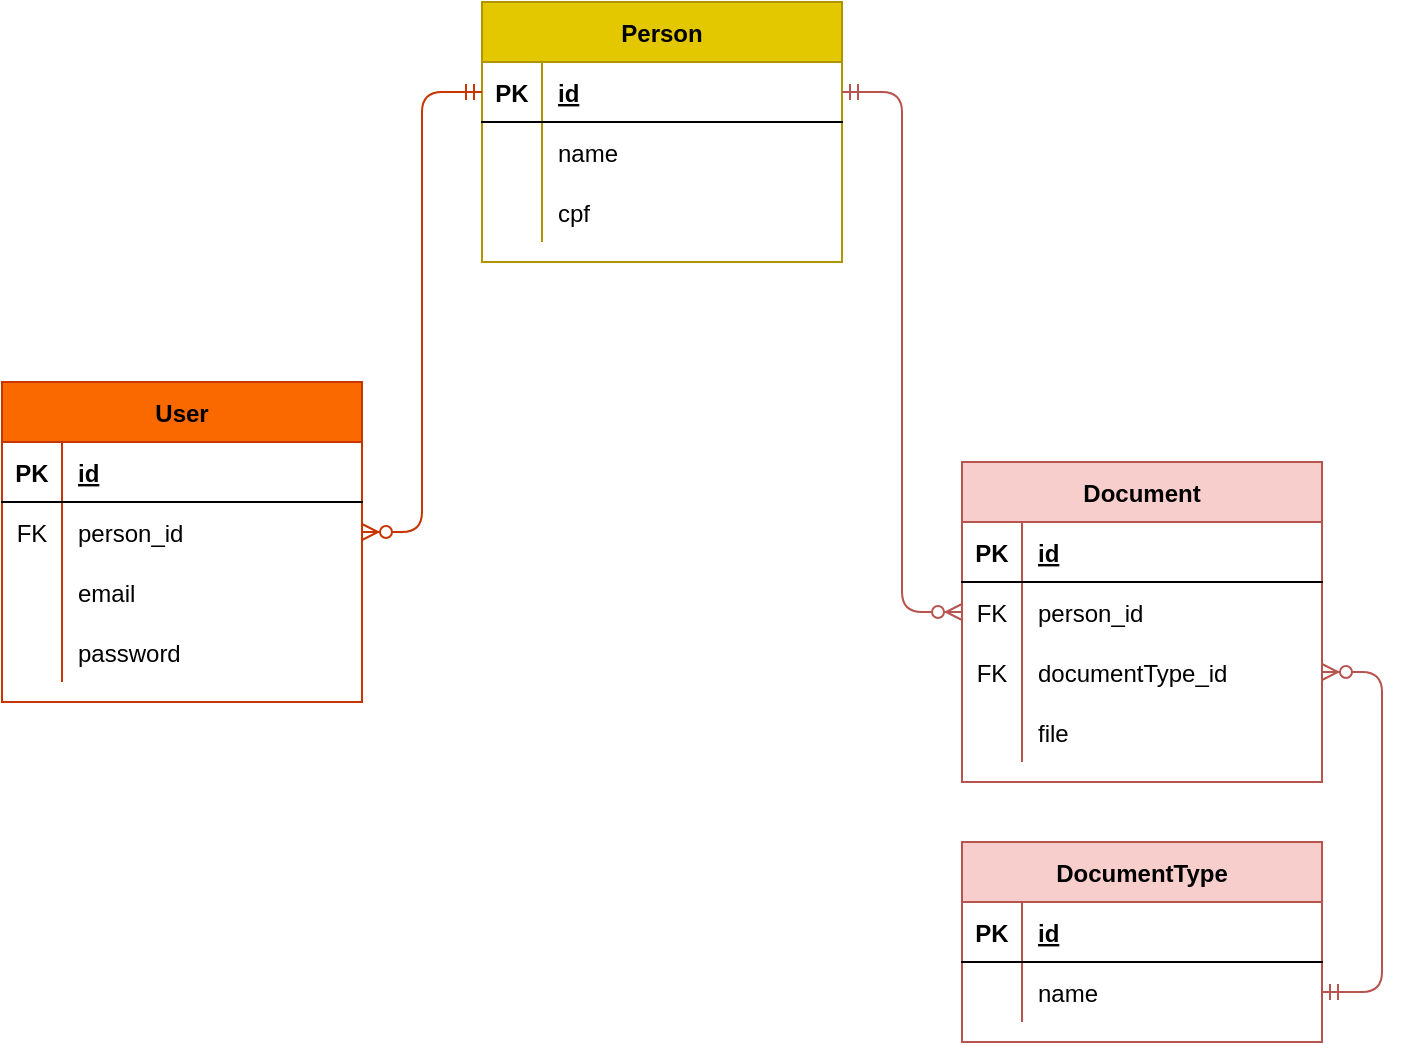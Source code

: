 <mxfile>
    <diagram id="ztLqfnOA8o0Iah_QIqPi" name="Geral">
        <mxGraphModel dx="1357" dy="854" grid="1" gridSize="10" guides="1" tooltips="1" connect="1" arrows="1" fold="1" page="1" pageScale="1" pageWidth="827" pageHeight="1169" background="#FFFFFF" math="0" shadow="0">
            <root>
                <mxCell id="0"/>
                <mxCell id="1" parent="0"/>
                <mxCell id="GoyWTh78nv-WPIjJP286-34" value="Person" style="shape=table;startSize=30;container=1;collapsible=1;childLayout=tableLayout;fixedRows=1;rowLines=0;fontStyle=1;align=center;resizeLast=1;fillColor=#e3c800;strokeColor=#B09500;fontColor=#000000;" parent="1" vertex="1">
                    <mxGeometry x="280" y="70" width="180" height="130" as="geometry">
                        <mxRectangle x="250" y="110" width="60" height="30" as="alternateBounds"/>
                    </mxGeometry>
                </mxCell>
                <mxCell id="GoyWTh78nv-WPIjJP286-35" value="" style="shape=partialRectangle;collapsible=0;dropTarget=0;pointerEvents=0;fillColor=none;top=0;left=0;bottom=1;right=0;points=[[0,0.5],[1,0.5]];portConstraint=eastwest;" parent="GoyWTh78nv-WPIjJP286-34" vertex="1">
                    <mxGeometry y="30" width="180" height="30" as="geometry"/>
                </mxCell>
                <mxCell id="GoyWTh78nv-WPIjJP286-36" value="PK" style="shape=partialRectangle;connectable=0;fillColor=none;top=0;left=0;bottom=0;right=0;fontStyle=1;overflow=hidden;" parent="GoyWTh78nv-WPIjJP286-35" vertex="1">
                    <mxGeometry width="30" height="30" as="geometry"/>
                </mxCell>
                <mxCell id="GoyWTh78nv-WPIjJP286-37" value="id" style="shape=partialRectangle;connectable=0;fillColor=none;top=0;left=0;bottom=0;right=0;align=left;spacingLeft=6;fontStyle=5;overflow=hidden;" parent="GoyWTh78nv-WPIjJP286-35" vertex="1">
                    <mxGeometry x="30" width="150" height="30" as="geometry"/>
                </mxCell>
                <mxCell id="GoyWTh78nv-WPIjJP286-38" value="" style="shape=partialRectangle;collapsible=0;dropTarget=0;pointerEvents=0;fillColor=none;top=0;left=0;bottom=0;right=0;points=[[0,0.5],[1,0.5]];portConstraint=eastwest;" parent="GoyWTh78nv-WPIjJP286-34" vertex="1">
                    <mxGeometry y="60" width="180" height="30" as="geometry"/>
                </mxCell>
                <mxCell id="GoyWTh78nv-WPIjJP286-39" value="" style="shape=partialRectangle;connectable=0;fillColor=none;top=0;left=0;bottom=0;right=0;editable=1;overflow=hidden;" parent="GoyWTh78nv-WPIjJP286-38" vertex="1">
                    <mxGeometry width="30" height="30" as="geometry"/>
                </mxCell>
                <mxCell id="GoyWTh78nv-WPIjJP286-40" value="name" style="shape=partialRectangle;connectable=0;fillColor=none;top=0;left=0;bottom=0;right=0;align=left;spacingLeft=6;overflow=hidden;" parent="GoyWTh78nv-WPIjJP286-38" vertex="1">
                    <mxGeometry x="30" width="150" height="30" as="geometry"/>
                </mxCell>
                <mxCell id="GoyWTh78nv-WPIjJP286-41" value="" style="shape=partialRectangle;collapsible=0;dropTarget=0;pointerEvents=0;fillColor=none;top=0;left=0;bottom=0;right=0;points=[[0,0.5],[1,0.5]];portConstraint=eastwest;" parent="GoyWTh78nv-WPIjJP286-34" vertex="1">
                    <mxGeometry y="90" width="180" height="30" as="geometry"/>
                </mxCell>
                <mxCell id="GoyWTh78nv-WPIjJP286-42" value="" style="shape=partialRectangle;connectable=0;fillColor=none;top=0;left=0;bottom=0;right=0;editable=1;overflow=hidden;" parent="GoyWTh78nv-WPIjJP286-41" vertex="1">
                    <mxGeometry width="30" height="30" as="geometry"/>
                </mxCell>
                <mxCell id="GoyWTh78nv-WPIjJP286-43" value="cpf" style="shape=partialRectangle;connectable=0;fillColor=none;top=0;left=0;bottom=0;right=0;align=left;spacingLeft=6;overflow=hidden;" parent="GoyWTh78nv-WPIjJP286-41" vertex="1">
                    <mxGeometry x="30" width="150" height="30" as="geometry"/>
                </mxCell>
                <mxCell id="2" value="User" style="shape=table;startSize=30;container=1;collapsible=1;childLayout=tableLayout;fixedRows=1;rowLines=0;fontStyle=1;align=center;resizeLast=1;fillColor=#fa6800;strokeColor=#C73500;fontColor=#000000;" parent="1" vertex="1">
                    <mxGeometry x="40" y="260" width="180" height="160" as="geometry">
                        <mxRectangle x="100" y="180" width="60" height="30" as="alternateBounds"/>
                    </mxGeometry>
                </mxCell>
                <mxCell id="3" value="" style="shape=partialRectangle;collapsible=0;dropTarget=0;pointerEvents=0;fillColor=none;top=0;left=0;bottom=1;right=0;points=[[0,0.5],[1,0.5]];portConstraint=eastwest;" parent="2" vertex="1">
                    <mxGeometry y="30" width="180" height="30" as="geometry"/>
                </mxCell>
                <mxCell id="4" value="PK" style="shape=partialRectangle;connectable=0;fillColor=none;top=0;left=0;bottom=0;right=0;fontStyle=1;overflow=hidden;" parent="3" vertex="1">
                    <mxGeometry width="30" height="30" as="geometry"/>
                </mxCell>
                <mxCell id="5" value="id" style="shape=partialRectangle;connectable=0;fillColor=none;top=0;left=0;bottom=0;right=0;align=left;spacingLeft=6;fontStyle=5;overflow=hidden;" parent="3" vertex="1">
                    <mxGeometry x="30" width="150" height="30" as="geometry"/>
                </mxCell>
                <mxCell id="6" value="" style="shape=partialRectangle;collapsible=0;dropTarget=0;pointerEvents=0;fillColor=none;top=0;left=0;bottom=0;right=0;points=[[0,0.5],[1,0.5]];portConstraint=eastwest;" parent="2" vertex="1">
                    <mxGeometry y="60" width="180" height="30" as="geometry"/>
                </mxCell>
                <mxCell id="7" value="FK" style="shape=partialRectangle;connectable=0;fillColor=none;top=0;left=0;bottom=0;right=0;editable=1;overflow=hidden;" parent="6" vertex="1">
                    <mxGeometry width="30" height="30" as="geometry"/>
                </mxCell>
                <mxCell id="8" value="person_id" style="shape=partialRectangle;connectable=0;fillColor=none;top=0;left=0;bottom=0;right=0;align=left;spacingLeft=6;overflow=hidden;" parent="6" vertex="1">
                    <mxGeometry x="30" width="150" height="30" as="geometry"/>
                </mxCell>
                <mxCell id="9" value="" style="shape=partialRectangle;collapsible=0;dropTarget=0;pointerEvents=0;fillColor=none;top=0;left=0;bottom=0;right=0;points=[[0,0.5],[1,0.5]];portConstraint=eastwest;" parent="2" vertex="1">
                    <mxGeometry y="90" width="180" height="30" as="geometry"/>
                </mxCell>
                <mxCell id="10" value="" style="shape=partialRectangle;connectable=0;fillColor=none;top=0;left=0;bottom=0;right=0;editable=1;overflow=hidden;" parent="9" vertex="1">
                    <mxGeometry width="30" height="30" as="geometry"/>
                </mxCell>
                <mxCell id="11" value="email" style="shape=partialRectangle;connectable=0;fillColor=none;top=0;left=0;bottom=0;right=0;align=left;spacingLeft=6;overflow=hidden;" parent="9" vertex="1">
                    <mxGeometry x="30" width="150" height="30" as="geometry"/>
                </mxCell>
                <mxCell id="12" value="" style="shape=partialRectangle;collapsible=0;dropTarget=0;pointerEvents=0;fillColor=none;top=0;left=0;bottom=0;right=0;points=[[0,0.5],[1,0.5]];portConstraint=eastwest;" parent="2" vertex="1">
                    <mxGeometry y="120" width="180" height="30" as="geometry"/>
                </mxCell>
                <mxCell id="13" value="" style="shape=partialRectangle;connectable=0;fillColor=none;top=0;left=0;bottom=0;right=0;editable=1;overflow=hidden;" parent="12" vertex="1">
                    <mxGeometry width="30" height="30" as="geometry"/>
                </mxCell>
                <mxCell id="14" value="password" style="shape=partialRectangle;connectable=0;fillColor=none;top=0;left=0;bottom=0;right=0;align=left;spacingLeft=6;overflow=hidden;" parent="12" vertex="1">
                    <mxGeometry x="30" width="150" height="30" as="geometry"/>
                </mxCell>
                <mxCell id="rRbssYaLjys8ob-0oXuS-14" value="Document" style="shape=table;startSize=30;container=1;collapsible=1;childLayout=tableLayout;fixedRows=1;rowLines=0;fontStyle=1;align=center;resizeLast=1;fillColor=#f8cecc;strokeColor=#b85450;" parent="1" vertex="1">
                    <mxGeometry x="520" y="300" width="180" height="160" as="geometry">
                        <mxRectangle x="250" y="110" width="60" height="30" as="alternateBounds"/>
                    </mxGeometry>
                </mxCell>
                <mxCell id="rRbssYaLjys8ob-0oXuS-15" value="" style="shape=partialRectangle;collapsible=0;dropTarget=0;pointerEvents=0;fillColor=none;top=0;left=0;bottom=1;right=0;points=[[0,0.5],[1,0.5]];portConstraint=eastwest;" parent="rRbssYaLjys8ob-0oXuS-14" vertex="1">
                    <mxGeometry y="30" width="180" height="30" as="geometry"/>
                </mxCell>
                <mxCell id="rRbssYaLjys8ob-0oXuS-16" value="PK" style="shape=partialRectangle;connectable=0;fillColor=none;top=0;left=0;bottom=0;right=0;fontStyle=1;overflow=hidden;" parent="rRbssYaLjys8ob-0oXuS-15" vertex="1">
                    <mxGeometry width="30" height="30" as="geometry"/>
                </mxCell>
                <mxCell id="rRbssYaLjys8ob-0oXuS-17" value="id" style="shape=partialRectangle;connectable=0;fillColor=none;top=0;left=0;bottom=0;right=0;align=left;spacingLeft=6;fontStyle=5;overflow=hidden;" parent="rRbssYaLjys8ob-0oXuS-15" vertex="1">
                    <mxGeometry x="30" width="150" height="30" as="geometry"/>
                </mxCell>
                <mxCell id="rRbssYaLjys8ob-0oXuS-49" style="shape=partialRectangle;collapsible=0;dropTarget=0;pointerEvents=0;fillColor=none;top=0;left=0;bottom=0;right=0;points=[[0,0.5],[1,0.5]];portConstraint=eastwest;" parent="rRbssYaLjys8ob-0oXuS-14" vertex="1">
                    <mxGeometry y="60" width="180" height="30" as="geometry"/>
                </mxCell>
                <mxCell id="rRbssYaLjys8ob-0oXuS-50" value="FK" style="shape=partialRectangle;connectable=0;fillColor=none;top=0;left=0;bottom=0;right=0;editable=1;overflow=hidden;" parent="rRbssYaLjys8ob-0oXuS-49" vertex="1">
                    <mxGeometry width="30" height="30" as="geometry"/>
                </mxCell>
                <mxCell id="rRbssYaLjys8ob-0oXuS-51" value="person_id" style="shape=partialRectangle;connectable=0;fillColor=none;top=0;left=0;bottom=0;right=0;align=left;spacingLeft=6;overflow=hidden;" parent="rRbssYaLjys8ob-0oXuS-49" vertex="1">
                    <mxGeometry x="30" width="150" height="30" as="geometry"/>
                </mxCell>
                <mxCell id="rRbssYaLjys8ob-0oXuS-18" value="" style="shape=partialRectangle;collapsible=0;dropTarget=0;pointerEvents=0;fillColor=none;top=0;left=0;bottom=0;right=0;points=[[0,0.5],[1,0.5]];portConstraint=eastwest;" parent="rRbssYaLjys8ob-0oXuS-14" vertex="1">
                    <mxGeometry y="90" width="180" height="30" as="geometry"/>
                </mxCell>
                <mxCell id="rRbssYaLjys8ob-0oXuS-19" value="FK" style="shape=partialRectangle;connectable=0;fillColor=none;top=0;left=0;bottom=0;right=0;editable=1;overflow=hidden;" parent="rRbssYaLjys8ob-0oXuS-18" vertex="1">
                    <mxGeometry width="30" height="30" as="geometry"/>
                </mxCell>
                <mxCell id="rRbssYaLjys8ob-0oXuS-20" value="documentType_id" style="shape=partialRectangle;connectable=0;fillColor=none;top=0;left=0;bottom=0;right=0;align=left;spacingLeft=6;overflow=hidden;" parent="rRbssYaLjys8ob-0oXuS-18" vertex="1">
                    <mxGeometry x="30" width="150" height="30" as="geometry"/>
                </mxCell>
                <mxCell id="rRbssYaLjys8ob-0oXuS-31" style="shape=partialRectangle;collapsible=0;dropTarget=0;pointerEvents=0;fillColor=none;top=0;left=0;bottom=0;right=0;points=[[0,0.5],[1,0.5]];portConstraint=eastwest;" parent="rRbssYaLjys8ob-0oXuS-14" vertex="1">
                    <mxGeometry y="120" width="180" height="30" as="geometry"/>
                </mxCell>
                <mxCell id="rRbssYaLjys8ob-0oXuS-32" style="shape=partialRectangle;connectable=0;fillColor=none;top=0;left=0;bottom=0;right=0;editable=1;overflow=hidden;" parent="rRbssYaLjys8ob-0oXuS-31" vertex="1">
                    <mxGeometry width="30" height="30" as="geometry"/>
                </mxCell>
                <mxCell id="rRbssYaLjys8ob-0oXuS-33" value="file" style="shape=partialRectangle;connectable=0;fillColor=none;top=0;left=0;bottom=0;right=0;align=left;spacingLeft=6;overflow=hidden;" parent="rRbssYaLjys8ob-0oXuS-31" vertex="1">
                    <mxGeometry x="30" width="150" height="30" as="geometry"/>
                </mxCell>
                <mxCell id="rRbssYaLjys8ob-0oXuS-34" value="DocumentType" style="shape=table;startSize=30;container=1;collapsible=1;childLayout=tableLayout;fixedRows=1;rowLines=0;fontStyle=1;align=center;resizeLast=1;fillColor=#f8cecc;strokeColor=#b85450;" parent="1" vertex="1">
                    <mxGeometry x="520" y="490" width="180" height="100" as="geometry">
                        <mxRectangle x="250" y="110" width="60" height="30" as="alternateBounds"/>
                    </mxGeometry>
                </mxCell>
                <mxCell id="rRbssYaLjys8ob-0oXuS-35" value="" style="shape=partialRectangle;collapsible=0;dropTarget=0;pointerEvents=0;fillColor=none;top=0;left=0;bottom=1;right=0;points=[[0,0.5],[1,0.5]];portConstraint=eastwest;" parent="rRbssYaLjys8ob-0oXuS-34" vertex="1">
                    <mxGeometry y="30" width="180" height="30" as="geometry"/>
                </mxCell>
                <mxCell id="rRbssYaLjys8ob-0oXuS-36" value="PK" style="shape=partialRectangle;connectable=0;fillColor=none;top=0;left=0;bottom=0;right=0;fontStyle=1;overflow=hidden;" parent="rRbssYaLjys8ob-0oXuS-35" vertex="1">
                    <mxGeometry width="30" height="30" as="geometry"/>
                </mxCell>
                <mxCell id="rRbssYaLjys8ob-0oXuS-37" value="id" style="shape=partialRectangle;connectable=0;fillColor=none;top=0;left=0;bottom=0;right=0;align=left;spacingLeft=6;fontStyle=5;overflow=hidden;" parent="rRbssYaLjys8ob-0oXuS-35" vertex="1">
                    <mxGeometry x="30" width="150" height="30" as="geometry"/>
                </mxCell>
                <mxCell id="rRbssYaLjys8ob-0oXuS-38" value="" style="shape=partialRectangle;collapsible=0;dropTarget=0;pointerEvents=0;fillColor=none;top=0;left=0;bottom=0;right=0;points=[[0,0.5],[1,0.5]];portConstraint=eastwest;" parent="rRbssYaLjys8ob-0oXuS-34" vertex="1">
                    <mxGeometry y="60" width="180" height="30" as="geometry"/>
                </mxCell>
                <mxCell id="rRbssYaLjys8ob-0oXuS-39" value="" style="shape=partialRectangle;connectable=0;fillColor=none;top=0;left=0;bottom=0;right=0;editable=1;overflow=hidden;" parent="rRbssYaLjys8ob-0oXuS-38" vertex="1">
                    <mxGeometry width="30" height="30" as="geometry"/>
                </mxCell>
                <mxCell id="rRbssYaLjys8ob-0oXuS-40" value="name" style="shape=partialRectangle;connectable=0;fillColor=none;top=0;left=0;bottom=0;right=0;align=left;spacingLeft=6;overflow=hidden;" parent="rRbssYaLjys8ob-0oXuS-38" vertex="1">
                    <mxGeometry x="30" width="150" height="30" as="geometry"/>
                </mxCell>
                <mxCell id="15" value="" style="edgeStyle=entityRelationEdgeStyle;fontSize=12;html=1;endArrow=ERzeroToMany;startArrow=ERmandOne;exitX=0;exitY=0.5;exitDx=0;exitDy=0;fillColor=#fa6800;strokeColor=#C73500;" edge="1" parent="1" source="GoyWTh78nv-WPIjJP286-35" target="6">
                    <mxGeometry width="100" height="100" relative="1" as="geometry">
                        <mxPoint x="360" y="490" as="sourcePoint"/>
                        <mxPoint x="460" y="390" as="targetPoint"/>
                    </mxGeometry>
                </mxCell>
                <mxCell id="17" value="" style="edgeStyle=entityRelationEdgeStyle;fontSize=12;html=1;endArrow=ERzeroToMany;startArrow=ERmandOne;exitX=1;exitY=0.5;exitDx=0;exitDy=0;entryX=0;entryY=0.5;entryDx=0;entryDy=0;fillColor=#f8cecc;strokeColor=#b85450;" edge="1" parent="1" source="GoyWTh78nv-WPIjJP286-35" target="rRbssYaLjys8ob-0oXuS-49">
                    <mxGeometry width="100" height="100" relative="1" as="geometry">
                        <mxPoint x="200" y="650" as="sourcePoint"/>
                        <mxPoint x="300" y="550" as="targetPoint"/>
                    </mxGeometry>
                </mxCell>
                <mxCell id="18" value="" style="edgeStyle=entityRelationEdgeStyle;fontSize=12;html=1;endArrow=ERzeroToMany;startArrow=ERmandOne;fillColor=#f8cecc;strokeColor=#b85450;exitX=1;exitY=0.5;exitDx=0;exitDy=0;entryX=1;entryY=0.5;entryDx=0;entryDy=0;" edge="1" parent="1" source="rRbssYaLjys8ob-0oXuS-38" target="rRbssYaLjys8ob-0oXuS-18">
                    <mxGeometry width="100" height="100" relative="1" as="geometry">
                        <mxPoint x="240" y="710" as="sourcePoint"/>
                        <mxPoint x="800" y="610" as="targetPoint"/>
                    </mxGeometry>
                </mxCell>
            </root>
        </mxGraphModel>
    </diagram>
    <diagram id="6V_7mL74ZzhGif_gcmW3" name="ExCad?">
        &#xa;
        <mxGraphModel dx="1357" dy="854" grid="1" gridSize="10" guides="1" tooltips="1" connect="1" arrows="1" fold="1" page="1" pageScale="1" pageWidth="827" pageHeight="1169" math="0" shadow="0">
            &#xa;
            <root>
                &#xa;
                <mxCell id="jnNOpZqZ4DujLRCdp2Ji-0"/>
                &#xa;
                <mxCell id="jnNOpZqZ4DujLRCdp2Ji-1" parent="jnNOpZqZ4DujLRCdp2Ji-0"/>
                &#xa;
                <mxCell id="jnNOpZqZ4DujLRCdp2Ji-3" value="Pessoa" style="swimlane;childLayout=stackLayout;horizontal=1;startSize=30;horizontalStack=0;rounded=1;fontSize=14;fontStyle=0;strokeWidth=2;resizeParent=0;resizeLast=1;shadow=0;dashed=0;align=center;" vertex="1" collapsed="1" parent="jnNOpZqZ4DujLRCdp2Ji-1">
                    &#xa;
                    <mxGeometry x="320" y="100" width="80" height="30" as="geometry">
                        &#xa;
                        <mxRectangle x="330" y="350" width="160" height="120" as="alternateBounds"/>
                        &#xa;
                    </mxGeometry>
                    &#xa;
                </mxCell>
                &#xa;
                <mxCell id="jnNOpZqZ4DujLRCdp2Ji-4" value="+Attribute1&#10;+Attribute2&#10;+Attribute3" style="align=left;strokeColor=none;fillColor=none;spacingLeft=4;fontSize=12;verticalAlign=top;resizable=0;rotatable=0;part=1;" vertex="1" parent="jnNOpZqZ4DujLRCdp2Ji-3">
                    &#xa;
                    <mxGeometry y="30" width="80" as="geometry"/>
                    &#xa;
                </mxCell>
                &#xa;
                <mxCell id="jnNOpZqZ4DujLRCdp2Ji-5" value="Endereço/email" style="swimlane;childLayout=stackLayout;horizontal=1;startSize=30;horizontalStack=0;rounded=1;fontSize=14;fontStyle=0;strokeWidth=2;resizeParent=0;resizeLast=1;shadow=0;dashed=0;align=center;" vertex="1" collapsed="1" parent="jnNOpZqZ4DujLRCdp2Ji-1">
                    &#xa;
                    <mxGeometry x="460" y="180" width="130" height="30" as="geometry">
                        &#xa;
                        <mxRectangle x="330" y="350" width="160" height="120" as="alternateBounds"/>
                        &#xa;
                    </mxGeometry>
                    &#xa;
                </mxCell>
                &#xa;
                <mxCell id="jnNOpZqZ4DujLRCdp2Ji-6" value="+Attribute1&#10;+Attribute2&#10;+Attribute3" style="align=left;strokeColor=none;fillColor=none;spacingLeft=4;fontSize=12;verticalAlign=top;resizable=0;rotatable=0;part=1;" vertex="1" parent="jnNOpZqZ4DujLRCdp2Ji-5">
                    &#xa;
                    <mxGeometry y="30" width="130" as="geometry"/>
                    &#xa;
                </mxCell>
                &#xa;
                <mxCell id="jnNOpZqZ4DujLRCdp2Ji-7" style="edgeStyle=orthogonalEdgeStyle;rounded=0;orthogonalLoop=1;jettySize=auto;html=1;exitX=0.5;exitY=1;exitDx=0;exitDy=0;startArrow=ERmandOne;startFill=0;endArrow=ERmandOne;endFill=0;" edge="1" parent="jnNOpZqZ4DujLRCdp2Ji-1" source="jnNOpZqZ4DujLRCdp2Ji-9" target="jnNOpZqZ4DujLRCdp2Ji-11">
                    &#xa;
                    <mxGeometry relative="1" as="geometry"/>
                    &#xa;
                </mxCell>
                &#xa;
                <mxCell id="jnNOpZqZ4DujLRCdp2Ji-8" style="edgeStyle=orthogonalEdgeStyle;rounded=0;orthogonalLoop=1;jettySize=auto;html=1;entryX=0.5;entryY=1;entryDx=0;entryDy=0;startArrow=ERmandOne;startFill=0;endArrow=ERmandOne;endFill=0;" edge="1" parent="jnNOpZqZ4DujLRCdp2Ji-1" source="jnNOpZqZ4DujLRCdp2Ji-9" target="jnNOpZqZ4DujLRCdp2Ji-19">
                    &#xa;
                    <mxGeometry relative="1" as="geometry"/>
                    &#xa;
                </mxCell>
                &#xa;
                <mxCell id="jnNOpZqZ4DujLRCdp2Ji-9" value="Vinculação" style="swimlane;childLayout=stackLayout;horizontal=1;startSize=30;horizontalStack=0;rounded=1;fontSize=14;fontStyle=0;strokeWidth=2;resizeParent=0;resizeLast=1;shadow=0;dashed=0;align=center;" vertex="1" collapsed="1" parent="jnNOpZqZ4DujLRCdp2Ji-1">
                    &#xa;
                    <mxGeometry x="180" y="160" width="80" height="30" as="geometry">
                        &#xa;
                        <mxRectangle x="330" y="350" width="160" height="120" as="alternateBounds"/>
                        &#xa;
                    </mxGeometry>
                    &#xa;
                </mxCell>
                &#xa;
                <mxCell id="jnNOpZqZ4DujLRCdp2Ji-10" value="+Attribute1&#10;+Attribute2&#10;+Attribute3" style="align=left;strokeColor=none;fillColor=none;spacingLeft=4;fontSize=12;verticalAlign=top;resizable=0;rotatable=0;part=1;" vertex="1" parent="jnNOpZqZ4DujLRCdp2Ji-9">
                    &#xa;
                    <mxGeometry y="30" width="80" as="geometry"/>
                    &#xa;
                </mxCell>
                &#xa;
                <mxCell id="jnNOpZqZ4DujLRCdp2Ji-11" value="Setor" style="swimlane;childLayout=stackLayout;horizontal=1;startSize=30;horizontalStack=0;rounded=1;fontSize=14;fontStyle=0;strokeWidth=2;resizeParent=0;resizeLast=1;shadow=0;dashed=0;align=center;" vertex="1" collapsed="1" parent="jnNOpZqZ4DujLRCdp2Ji-1">
                    &#xa;
                    <mxGeometry x="300" y="280" width="80" height="30" as="geometry">
                        &#xa;
                        <mxRectangle x="330" y="350" width="160" height="120" as="alternateBounds"/>
                        &#xa;
                    </mxGeometry>
                    &#xa;
                </mxCell>
                &#xa;
                <mxCell id="jnNOpZqZ4DujLRCdp2Ji-12" value="+Attribute1&#10;+Attribute2&#10;+Attribute3" style="align=left;strokeColor=none;fillColor=none;spacingLeft=4;fontSize=12;verticalAlign=top;resizable=0;rotatable=0;part=1;" vertex="1" parent="jnNOpZqZ4DujLRCdp2Ji-11">
                    &#xa;
                    <mxGeometry y="30" width="80" as="geometry"/>
                    &#xa;
                </mxCell>
                &#xa;
                <mxCell id="jnNOpZqZ4DujLRCdp2Ji-13" value="" style="edgeStyle=entityRelationEdgeStyle;fontSize=12;html=1;endArrow=ERmandOne;startArrow=ERmandOne;entryX=0;entryY=0.5;entryDx=0;entryDy=0;exitX=1;exitY=0.5;exitDx=0;exitDy=0;" edge="1" parent="jnNOpZqZ4DujLRCdp2Ji-1" source="jnNOpZqZ4DujLRCdp2Ji-3" target="jnNOpZqZ4DujLRCdp2Ji-5">
                    &#xa;
                    <mxGeometry width="100" height="100" relative="1" as="geometry">
                        &#xa;
                        <mxPoint x="370" y="480" as="sourcePoint"/>
                        &#xa;
                        <mxPoint x="470" y="380" as="targetPoint"/>
                        &#xa;
                    </mxGeometry>
                    &#xa;
                </mxCell>
                &#xa;
                <mxCell id="jnNOpZqZ4DujLRCdp2Ji-14" value="" style="edgeStyle=entityRelationEdgeStyle;fontSize=12;html=1;endArrow=ERoneToMany;entryX=1;entryY=0.5;entryDx=0;entryDy=0;exitX=0;exitY=0.5;exitDx=0;exitDy=0;" edge="1" parent="jnNOpZqZ4DujLRCdp2Ji-1" source="jnNOpZqZ4DujLRCdp2Ji-3" target="jnNOpZqZ4DujLRCdp2Ji-9">
                    &#xa;
                    <mxGeometry width="100" height="100" relative="1" as="geometry">
                        &#xa;
                        <mxPoint x="320" y="230" as="sourcePoint"/>
                        &#xa;
                        <mxPoint x="470" y="380" as="targetPoint"/>
                        &#xa;
                    </mxGeometry>
                    &#xa;
                </mxCell>
                &#xa;
                <mxCell id="jnNOpZqZ4DujLRCdp2Ji-15" style="edgeStyle=orthogonalEdgeStyle;rounded=0;orthogonalLoop=1;jettySize=auto;html=1;startArrow=ERmandOne;startFill=0;endArrow=ERoneToMany;endFill=0;" edge="1" parent="jnNOpZqZ4DujLRCdp2Ji-1" source="jnNOpZqZ4DujLRCdp2Ji-16" target="jnNOpZqZ4DujLRCdp2Ji-11">
                    &#xa;
                    <mxGeometry relative="1" as="geometry"/>
                    &#xa;
                </mxCell>
                &#xa;
                <mxCell id="jnNOpZqZ4DujLRCdp2Ji-16" value="usuarios" style="swimlane;childLayout=stackLayout;horizontal=1;startSize=30;horizontalStack=0;rounded=1;fontSize=14;fontStyle=0;strokeWidth=2;resizeParent=0;resizeLast=1;shadow=0;dashed=0;align=center;" vertex="1" collapsed="1" parent="jnNOpZqZ4DujLRCdp2Ji-1">
                    &#xa;
                    <mxGeometry x="130" y="280" width="80" height="30" as="geometry">
                        &#xa;
                        <mxRectangle x="330" y="350" width="160" height="120" as="alternateBounds"/>
                        &#xa;
                    </mxGeometry>
                    &#xa;
                </mxCell>
                &#xa;
                <mxCell id="jnNOpZqZ4DujLRCdp2Ji-17" value="+Attribute1&#10;+Attribute2&#10;+Attribute3" style="align=left;strokeColor=none;fillColor=none;spacingLeft=4;fontSize=12;verticalAlign=top;resizable=0;rotatable=0;part=1;" vertex="1" parent="jnNOpZqZ4DujLRCdp2Ji-16">
                    &#xa;
                    <mxGeometry y="30" width="80" as="geometry"/>
                    &#xa;
                </mxCell>
                &#xa;
                <mxCell id="jnNOpZqZ4DujLRCdp2Ji-18" style="edgeStyle=orthogonalEdgeStyle;rounded=0;orthogonalLoop=1;jettySize=auto;html=1;startArrow=ERmandOne;startFill=0;endArrow=ERmandOne;endFill=0;" edge="1" parent="jnNOpZqZ4DujLRCdp2Ji-1" source="jnNOpZqZ4DujLRCdp2Ji-11" target="jnNOpZqZ4DujLRCdp2Ji-11">
                    &#xa;
                    <mxGeometry relative="1" as="geometry">
                        &#xa;
                        <Array as="points">
                            &#xa;
                            <mxPoint x="420" y="295"/>
                            &#xa;
                        </Array>
                        &#xa;
                    </mxGeometry>
                    &#xa;
                </mxCell>
                &#xa;
                <mxCell id="jnNOpZqZ4DujLRCdp2Ji-19" value="Função" style="swimlane;childLayout=stackLayout;horizontal=1;startSize=30;horizontalStack=0;rounded=1;fontSize=14;fontStyle=0;strokeWidth=2;resizeParent=0;resizeLast=1;shadow=0;dashed=0;align=center;" vertex="1" collapsed="1" parent="jnNOpZqZ4DujLRCdp2Ji-1">
                    &#xa;
                    <mxGeometry x="80" y="80" width="80" height="30" as="geometry">
                        &#xa;
                        <mxRectangle x="330" y="350" width="160" height="120" as="alternateBounds"/>
                        &#xa;
                    </mxGeometry>
                    &#xa;
                </mxCell>
                &#xa;
                <mxCell id="jnNOpZqZ4DujLRCdp2Ji-20" value="+Attribute1&#10;+Attribute2&#10;+Attribute3" style="align=left;strokeColor=none;fillColor=none;spacingLeft=4;fontSize=12;verticalAlign=top;resizable=0;rotatable=0;part=1;" vertex="1" parent="jnNOpZqZ4DujLRCdp2Ji-19">
                    &#xa;
                    <mxGeometry y="30" width="80" as="geometry"/>
                    &#xa;
                </mxCell>
                &#xa;
                <mxCell id="_s7_cuWQPkHBDWqcGgII-0" value="Identidade" style="swimlane;childLayout=stackLayout;horizontal=1;startSize=30;horizontalStack=0;rounded=1;fontSize=14;fontStyle=0;strokeWidth=2;resizeParent=0;resizeLast=1;shadow=0;dashed=0;align=center;" vertex="1" collapsed="1" parent="jnNOpZqZ4DujLRCdp2Ji-1">
                    &#xa;
                    <mxGeometry x="460" y="130" width="130" height="30" as="geometry">
                        &#xa;
                        <mxRectangle x="330" y="350" width="160" height="120" as="alternateBounds"/>
                        &#xa;
                    </mxGeometry>
                    &#xa;
                </mxCell>
                &#xa;
                <mxCell id="_s7_cuWQPkHBDWqcGgII-1" value="+Attribute1&#10;+Attribute2&#10;+Attribute3" style="align=left;strokeColor=none;fillColor=none;spacingLeft=4;fontSize=12;verticalAlign=top;resizable=0;rotatable=0;part=1;" vertex="1" parent="_s7_cuWQPkHBDWqcGgII-0">
                    &#xa;
                    <mxGeometry y="30" width="130" as="geometry"/>
                    &#xa;
                </mxCell>
                &#xa;
                <mxCell id="_s7_cuWQPkHBDWqcGgII-5" value="" style="edgeStyle=entityRelationEdgeStyle;fontSize=12;html=1;endArrow=ERmandOne;startArrow=ERmandOne;entryX=0;entryY=0.5;entryDx=0;entryDy=0;exitX=1;exitY=0.5;exitDx=0;exitDy=0;" edge="1" parent="jnNOpZqZ4DujLRCdp2Ji-1" source="jnNOpZqZ4DujLRCdp2Ji-3" target="_s7_cuWQPkHBDWqcGgII-0">
                    &#xa;
                    <mxGeometry width="100" height="100" relative="1" as="geometry">
                        &#xa;
                        <mxPoint x="380" y="180" as="sourcePoint"/>
                        &#xa;
                        <mxPoint x="440" y="200" as="targetPoint"/>
                        &#xa;
                    </mxGeometry>
                    &#xa;
                </mxCell>
                &#xa;
            </root>
            &#xa;
        </mxGraphModel>
        &#xa;
    </diagram>
</mxfile>
